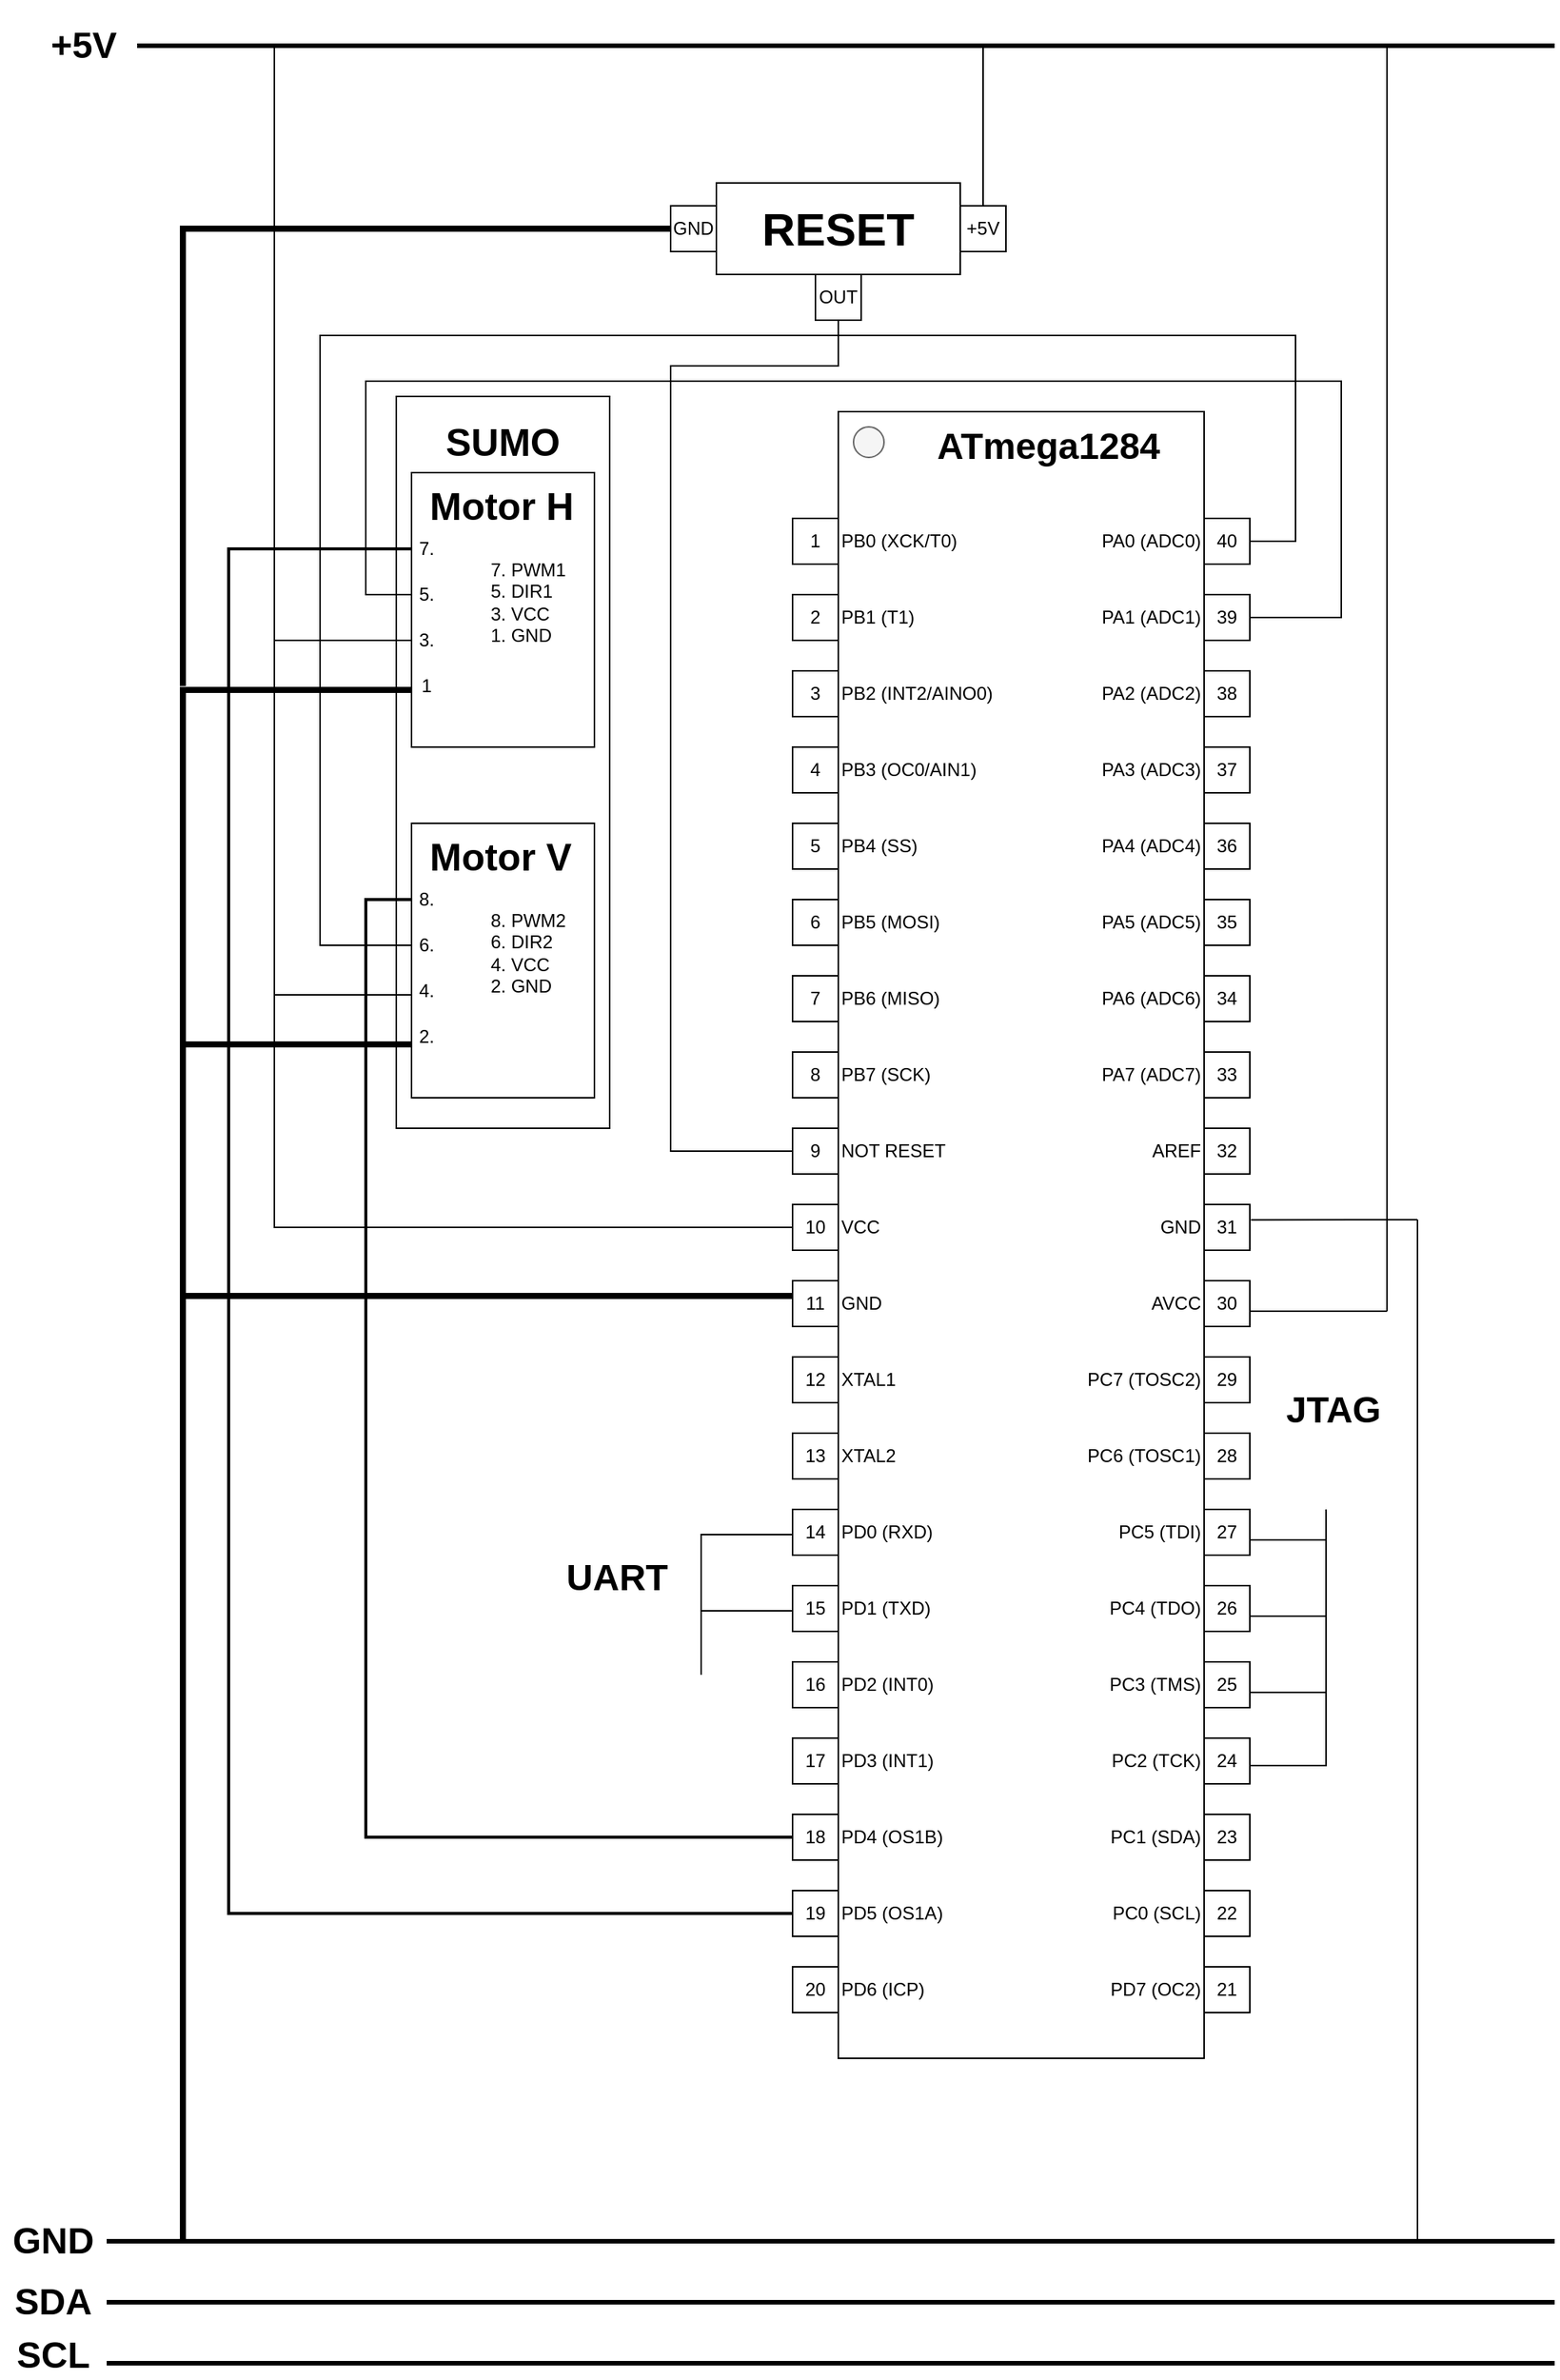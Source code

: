 <mxfile version="22.0.2" type="device">
  <diagram name="Page-1" id="6C6t73wL5U_exs-AvIqG">
    <mxGraphModel dx="4435" dy="2093" grid="1" gridSize="10" guides="1" tooltips="1" connect="1" arrows="1" fold="1" page="1" pageScale="1" pageWidth="850" pageHeight="1100" math="0" shadow="0">
      <root>
        <mxCell id="0" />
        <mxCell id="1" parent="0" />
        <mxCell id="2Kqc3Tl-5rJN90L1hJIf-26" value="" style="rounded=0;whiteSpace=wrap;html=1;" vertex="1" parent="1">
          <mxGeometry x="30" y="590" width="140" height="480" as="geometry" />
        </mxCell>
        <mxCell id="EvVna4faZcCAItMm56S3-2" value="" style="rounded=0;whiteSpace=wrap;html=1;" parent="1" vertex="1">
          <mxGeometry x="320" y="600" width="240" height="1080" as="geometry" />
        </mxCell>
        <mxCell id="EvVna4faZcCAItMm56S3-3" value="1" style="whiteSpace=wrap;html=1;aspect=fixed;" parent="1" vertex="1">
          <mxGeometry x="290" y="670" width="30" height="30" as="geometry" />
        </mxCell>
        <mxCell id="EvVna4faZcCAItMm56S3-4" value="2" style="whiteSpace=wrap;html=1;aspect=fixed;" parent="1" vertex="1">
          <mxGeometry x="290" y="720" width="30" height="30" as="geometry" />
        </mxCell>
        <mxCell id="EvVna4faZcCAItMm56S3-5" value="3" style="whiteSpace=wrap;html=1;aspect=fixed;" parent="1" vertex="1">
          <mxGeometry x="290" y="770" width="30" height="30" as="geometry" />
        </mxCell>
        <mxCell id="EvVna4faZcCAItMm56S3-6" value="4" style="whiteSpace=wrap;html=1;aspect=fixed;" parent="1" vertex="1">
          <mxGeometry x="290" y="820" width="30" height="30" as="geometry" />
        </mxCell>
        <mxCell id="EvVna4faZcCAItMm56S3-7" value="5" style="whiteSpace=wrap;html=1;aspect=fixed;" parent="1" vertex="1">
          <mxGeometry x="290" y="870" width="30" height="30" as="geometry" />
        </mxCell>
        <mxCell id="EvVna4faZcCAItMm56S3-8" value="6" style="whiteSpace=wrap;html=1;aspect=fixed;" parent="1" vertex="1">
          <mxGeometry x="290" y="920" width="30" height="30" as="geometry" />
        </mxCell>
        <mxCell id="EvVna4faZcCAItMm56S3-9" value="7" style="whiteSpace=wrap;html=1;aspect=fixed;" parent="1" vertex="1">
          <mxGeometry x="290" y="970" width="30" height="30" as="geometry" />
        </mxCell>
        <mxCell id="EvVna4faZcCAItMm56S3-10" value="8" style="whiteSpace=wrap;html=1;aspect=fixed;" parent="1" vertex="1">
          <mxGeometry x="290" y="1020" width="30" height="30" as="geometry" />
        </mxCell>
        <mxCell id="EvVna4faZcCAItMm56S3-11" value="9" style="whiteSpace=wrap;html=1;aspect=fixed;" parent="1" vertex="1">
          <mxGeometry x="290" y="1070" width="30" height="30" as="geometry" />
        </mxCell>
        <mxCell id="EvVna4faZcCAItMm56S3-12" value="10" style="whiteSpace=wrap;html=1;aspect=fixed;" parent="1" vertex="1">
          <mxGeometry x="290" y="1120" width="30" height="30" as="geometry" />
        </mxCell>
        <mxCell id="EvVna4faZcCAItMm56S3-13" value="11" style="whiteSpace=wrap;html=1;aspect=fixed;" parent="1" vertex="1">
          <mxGeometry x="290" y="1170" width="30" height="30" as="geometry" />
        </mxCell>
        <mxCell id="EvVna4faZcCAItMm56S3-14" value="12" style="whiteSpace=wrap;html=1;aspect=fixed;" parent="1" vertex="1">
          <mxGeometry x="290" y="1220" width="30" height="30" as="geometry" />
        </mxCell>
        <mxCell id="EvVna4faZcCAItMm56S3-15" value="13" style="whiteSpace=wrap;html=1;aspect=fixed;" parent="1" vertex="1">
          <mxGeometry x="290" y="1270" width="30" height="30" as="geometry" />
        </mxCell>
        <mxCell id="EvVna4faZcCAItMm56S3-16" value="14" style="whiteSpace=wrap;html=1;aspect=fixed;" parent="1" vertex="1">
          <mxGeometry x="290" y="1320" width="30" height="30" as="geometry" />
        </mxCell>
        <mxCell id="EvVna4faZcCAItMm56S3-17" value="15" style="whiteSpace=wrap;html=1;aspect=fixed;" parent="1" vertex="1">
          <mxGeometry x="290" y="1370" width="30" height="30" as="geometry" />
        </mxCell>
        <mxCell id="EvVna4faZcCAItMm56S3-18" value="16" style="whiteSpace=wrap;html=1;aspect=fixed;" parent="1" vertex="1">
          <mxGeometry x="290" y="1420" width="30" height="30" as="geometry" />
        </mxCell>
        <mxCell id="EvVna4faZcCAItMm56S3-19" value="17" style="whiteSpace=wrap;html=1;aspect=fixed;" parent="1" vertex="1">
          <mxGeometry x="290" y="1470" width="30" height="30" as="geometry" />
        </mxCell>
        <mxCell id="EvVna4faZcCAItMm56S3-20" value="18" style="whiteSpace=wrap;html=1;aspect=fixed;" parent="1" vertex="1">
          <mxGeometry x="290" y="1520" width="30" height="30" as="geometry" />
        </mxCell>
        <mxCell id="EvVna4faZcCAItMm56S3-21" value="19" style="whiteSpace=wrap;html=1;aspect=fixed;" parent="1" vertex="1">
          <mxGeometry x="290" y="1570" width="30" height="30" as="geometry" />
        </mxCell>
        <mxCell id="EvVna4faZcCAItMm56S3-22" value="20" style="whiteSpace=wrap;html=1;aspect=fixed;" parent="1" vertex="1">
          <mxGeometry x="290" y="1620" width="30" height="30" as="geometry" />
        </mxCell>
        <mxCell id="EvVna4faZcCAItMm56S3-23" value="40" style="whiteSpace=wrap;html=1;aspect=fixed;" parent="1" vertex="1">
          <mxGeometry x="560" y="670" width="30" height="30" as="geometry" />
        </mxCell>
        <mxCell id="EvVna4faZcCAItMm56S3-24" value="39" style="whiteSpace=wrap;html=1;aspect=fixed;" parent="1" vertex="1">
          <mxGeometry x="560" y="720" width="30" height="30" as="geometry" />
        </mxCell>
        <mxCell id="EvVna4faZcCAItMm56S3-25" value="38" style="whiteSpace=wrap;html=1;aspect=fixed;" parent="1" vertex="1">
          <mxGeometry x="560" y="770" width="30" height="30" as="geometry" />
        </mxCell>
        <mxCell id="EvVna4faZcCAItMm56S3-26" value="37" style="whiteSpace=wrap;html=1;aspect=fixed;" parent="1" vertex="1">
          <mxGeometry x="560" y="820" width="30" height="30" as="geometry" />
        </mxCell>
        <mxCell id="EvVna4faZcCAItMm56S3-27" value="36" style="whiteSpace=wrap;html=1;aspect=fixed;" parent="1" vertex="1">
          <mxGeometry x="560" y="870" width="30" height="30" as="geometry" />
        </mxCell>
        <mxCell id="EvVna4faZcCAItMm56S3-28" value="35" style="whiteSpace=wrap;html=1;aspect=fixed;" parent="1" vertex="1">
          <mxGeometry x="560" y="920" width="30" height="30" as="geometry" />
        </mxCell>
        <mxCell id="EvVna4faZcCAItMm56S3-29" value="34" style="whiteSpace=wrap;html=1;aspect=fixed;" parent="1" vertex="1">
          <mxGeometry x="560" y="970" width="30" height="30" as="geometry" />
        </mxCell>
        <mxCell id="EvVna4faZcCAItMm56S3-30" value="33" style="whiteSpace=wrap;html=1;aspect=fixed;" parent="1" vertex="1">
          <mxGeometry x="560" y="1020" width="30" height="30" as="geometry" />
        </mxCell>
        <mxCell id="EvVna4faZcCAItMm56S3-31" value="32" style="whiteSpace=wrap;html=1;aspect=fixed;" parent="1" vertex="1">
          <mxGeometry x="560" y="1070" width="30" height="30" as="geometry" />
        </mxCell>
        <mxCell id="EvVna4faZcCAItMm56S3-32" value="31" style="whiteSpace=wrap;html=1;aspect=fixed;" parent="1" vertex="1">
          <mxGeometry x="560" y="1120" width="30" height="30" as="geometry" />
        </mxCell>
        <mxCell id="EvVna4faZcCAItMm56S3-33" value="30" style="whiteSpace=wrap;html=1;aspect=fixed;" parent="1" vertex="1">
          <mxGeometry x="560" y="1170" width="30" height="30" as="geometry" />
        </mxCell>
        <mxCell id="EvVna4faZcCAItMm56S3-34" value="29" style="whiteSpace=wrap;html=1;aspect=fixed;" parent="1" vertex="1">
          <mxGeometry x="560" y="1220" width="30" height="30" as="geometry" />
        </mxCell>
        <mxCell id="EvVna4faZcCAItMm56S3-35" value="28" style="whiteSpace=wrap;html=1;aspect=fixed;" parent="1" vertex="1">
          <mxGeometry x="560" y="1270" width="30" height="30" as="geometry" />
        </mxCell>
        <mxCell id="EvVna4faZcCAItMm56S3-36" value="27" style="whiteSpace=wrap;html=1;aspect=fixed;" parent="1" vertex="1">
          <mxGeometry x="560" y="1320" width="30" height="30" as="geometry" />
        </mxCell>
        <mxCell id="EvVna4faZcCAItMm56S3-37" value="26" style="whiteSpace=wrap;html=1;aspect=fixed;" parent="1" vertex="1">
          <mxGeometry x="560" y="1370" width="30" height="30" as="geometry" />
        </mxCell>
        <mxCell id="EvVna4faZcCAItMm56S3-38" value="25" style="whiteSpace=wrap;html=1;aspect=fixed;" parent="1" vertex="1">
          <mxGeometry x="560" y="1420" width="30" height="30" as="geometry" />
        </mxCell>
        <mxCell id="EvVna4faZcCAItMm56S3-39" value="24" style="whiteSpace=wrap;html=1;aspect=fixed;" parent="1" vertex="1">
          <mxGeometry x="560" y="1470" width="30" height="30" as="geometry" />
        </mxCell>
        <mxCell id="EvVna4faZcCAItMm56S3-40" value="23" style="whiteSpace=wrap;html=1;aspect=fixed;" parent="1" vertex="1">
          <mxGeometry x="560" y="1520" width="30" height="30" as="geometry" />
        </mxCell>
        <mxCell id="EvVna4faZcCAItMm56S3-41" value="22" style="whiteSpace=wrap;html=1;aspect=fixed;" parent="1" vertex="1">
          <mxGeometry x="560" y="1570" width="30" height="30" as="geometry" />
        </mxCell>
        <mxCell id="EvVna4faZcCAItMm56S3-42" value="21" style="whiteSpace=wrap;html=1;aspect=fixed;" parent="1" vertex="1">
          <mxGeometry x="560" y="1620" width="30" height="30" as="geometry" />
        </mxCell>
        <mxCell id="EvVna4faZcCAItMm56S3-43" value="PB0 (XCK/T0)" style="text;html=1;strokeColor=none;fillColor=none;align=left;verticalAlign=middle;whiteSpace=wrap;rounded=0;" parent="1" vertex="1">
          <mxGeometry x="320" y="670" width="100" height="30" as="geometry" />
        </mxCell>
        <mxCell id="EvVna4faZcCAItMm56S3-44" value="&lt;div align=&quot;right&quot;&gt;PA0 (ADC0)&lt;/div&gt;" style="text;html=1;strokeColor=none;fillColor=none;align=right;verticalAlign=middle;whiteSpace=wrap;rounded=0;" parent="1" vertex="1">
          <mxGeometry x="460" y="670" width="100" height="30" as="geometry" />
        </mxCell>
        <mxCell id="EvVna4faZcCAItMm56S3-45" value="PB1 (T1)" style="text;html=1;strokeColor=none;fillColor=none;align=left;verticalAlign=middle;whiteSpace=wrap;rounded=0;" parent="1" vertex="1">
          <mxGeometry x="320" y="720" width="100" height="30" as="geometry" />
        </mxCell>
        <mxCell id="EvVna4faZcCAItMm56S3-46" value="&lt;div align=&quot;right&quot;&gt;PA1 (ADC1)&lt;/div&gt;" style="text;html=1;strokeColor=none;fillColor=none;align=right;verticalAlign=middle;whiteSpace=wrap;rounded=0;" parent="1" vertex="1">
          <mxGeometry x="460" y="720" width="100" height="30" as="geometry" />
        </mxCell>
        <mxCell id="EvVna4faZcCAItMm56S3-47" value="PB2 (INT2/AINO0)" style="text;html=1;strokeColor=none;fillColor=none;align=left;verticalAlign=middle;whiteSpace=wrap;rounded=0;" parent="1" vertex="1">
          <mxGeometry x="320" y="770" width="110" height="30" as="geometry" />
        </mxCell>
        <mxCell id="EvVna4faZcCAItMm56S3-48" value="&lt;div align=&quot;right&quot;&gt;PA2 (ADC2)&lt;/div&gt;" style="text;html=1;strokeColor=none;fillColor=none;align=right;verticalAlign=middle;whiteSpace=wrap;rounded=0;" parent="1" vertex="1">
          <mxGeometry x="460" y="770" width="100" height="30" as="geometry" />
        </mxCell>
        <mxCell id="EvVna4faZcCAItMm56S3-49" value="PB3 (OC0/AIN1)" style="text;html=1;strokeColor=none;fillColor=none;align=left;verticalAlign=middle;whiteSpace=wrap;rounded=0;" parent="1" vertex="1">
          <mxGeometry x="320" y="820" width="100" height="30" as="geometry" />
        </mxCell>
        <mxCell id="EvVna4faZcCAItMm56S3-50" value="&lt;div align=&quot;right&quot;&gt;PA3 (ADC3)&lt;/div&gt;" style="text;html=1;strokeColor=none;fillColor=none;align=right;verticalAlign=middle;whiteSpace=wrap;rounded=0;" parent="1" vertex="1">
          <mxGeometry x="460" y="820" width="100" height="30" as="geometry" />
        </mxCell>
        <mxCell id="EvVna4faZcCAItMm56S3-51" value="&lt;div align=&quot;left&quot;&gt;PB4 (SS)&lt;/div&gt;" style="text;html=1;strokeColor=none;fillColor=none;align=left;verticalAlign=middle;whiteSpace=wrap;rounded=0;" parent="1" vertex="1">
          <mxGeometry x="320" y="870" width="100" height="30" as="geometry" />
        </mxCell>
        <mxCell id="EvVna4faZcCAItMm56S3-52" value="&lt;div align=&quot;right&quot;&gt;PA4 (ADC4)&lt;/div&gt;" style="text;html=1;strokeColor=none;fillColor=none;align=right;verticalAlign=middle;whiteSpace=wrap;rounded=0;" parent="1" vertex="1">
          <mxGeometry x="460" y="870" width="100" height="30" as="geometry" />
        </mxCell>
        <mxCell id="EvVna4faZcCAItMm56S3-53" value="&lt;div align=&quot;left&quot;&gt;PB5 (MOSI)&lt;br&gt;&lt;/div&gt;" style="text;html=1;strokeColor=none;fillColor=none;align=left;verticalAlign=middle;whiteSpace=wrap;rounded=0;" parent="1" vertex="1">
          <mxGeometry x="320" y="920" width="100" height="30" as="geometry" />
        </mxCell>
        <mxCell id="EvVna4faZcCAItMm56S3-54" value="PA5 (ADC5)" style="text;html=1;strokeColor=none;fillColor=none;align=right;verticalAlign=middle;whiteSpace=wrap;rounded=0;" parent="1" vertex="1">
          <mxGeometry x="460" y="920" width="100" height="30" as="geometry" />
        </mxCell>
        <mxCell id="EvVna4faZcCAItMm56S3-55" value="PB6 (MISO)" style="text;html=1;strokeColor=none;fillColor=none;align=left;verticalAlign=middle;whiteSpace=wrap;rounded=0;" parent="1" vertex="1">
          <mxGeometry x="320" y="970" width="100" height="30" as="geometry" />
        </mxCell>
        <mxCell id="EvVna4faZcCAItMm56S3-56" value="PA6 (ADC6)" style="text;html=1;strokeColor=none;fillColor=none;align=right;verticalAlign=middle;whiteSpace=wrap;rounded=0;" parent="1" vertex="1">
          <mxGeometry x="460" y="970" width="100" height="30" as="geometry" />
        </mxCell>
        <mxCell id="EvVna4faZcCAItMm56S3-57" value="PB7 (SCK)" style="text;html=1;strokeColor=none;fillColor=none;align=left;verticalAlign=middle;whiteSpace=wrap;rounded=0;" parent="1" vertex="1">
          <mxGeometry x="320" y="1020" width="100" height="30" as="geometry" />
        </mxCell>
        <mxCell id="EvVna4faZcCAItMm56S3-58" value="PA7 (ADC7)" style="text;html=1;strokeColor=none;fillColor=none;align=right;verticalAlign=middle;whiteSpace=wrap;rounded=0;" parent="1" vertex="1">
          <mxGeometry x="460" y="1020" width="100" height="30" as="geometry" />
        </mxCell>
        <mxCell id="EvVna4faZcCAItMm56S3-59" value="NOT RESET" style="text;html=1;strokeColor=none;fillColor=none;align=left;verticalAlign=middle;whiteSpace=wrap;rounded=0;" parent="1" vertex="1">
          <mxGeometry x="320" y="1070" width="100" height="30" as="geometry" />
        </mxCell>
        <mxCell id="EvVna4faZcCAItMm56S3-60" value="AREF" style="text;html=1;strokeColor=none;fillColor=none;align=right;verticalAlign=middle;whiteSpace=wrap;rounded=0;" parent="1" vertex="1">
          <mxGeometry x="460" y="1070" width="100" height="30" as="geometry" />
        </mxCell>
        <mxCell id="EvVna4faZcCAItMm56S3-61" value="VCC" style="text;html=1;strokeColor=none;fillColor=none;align=left;verticalAlign=middle;whiteSpace=wrap;rounded=0;" parent="1" vertex="1">
          <mxGeometry x="320" y="1120" width="100" height="30" as="geometry" />
        </mxCell>
        <mxCell id="EvVna4faZcCAItMm56S3-62" value="GND" style="text;html=1;strokeColor=none;fillColor=none;align=right;verticalAlign=middle;whiteSpace=wrap;rounded=0;" parent="1" vertex="1">
          <mxGeometry x="460" y="1120" width="100" height="30" as="geometry" />
        </mxCell>
        <mxCell id="EvVna4faZcCAItMm56S3-63" value="GND" style="text;html=1;strokeColor=none;fillColor=none;align=left;verticalAlign=middle;whiteSpace=wrap;rounded=0;" parent="1" vertex="1">
          <mxGeometry x="320" y="1170" width="100" height="30" as="geometry" />
        </mxCell>
        <mxCell id="EvVna4faZcCAItMm56S3-64" value="AVCC" style="text;html=1;strokeColor=none;fillColor=none;align=right;verticalAlign=middle;whiteSpace=wrap;rounded=0;" parent="1" vertex="1">
          <mxGeometry x="460" y="1170" width="100" height="30" as="geometry" />
        </mxCell>
        <mxCell id="EvVna4faZcCAItMm56S3-65" value="XTAL1" style="text;html=1;strokeColor=none;fillColor=none;align=left;verticalAlign=middle;whiteSpace=wrap;rounded=0;" parent="1" vertex="1">
          <mxGeometry x="320" y="1220" width="100" height="30" as="geometry" />
        </mxCell>
        <mxCell id="EvVna4faZcCAItMm56S3-66" value="PC7 (TOSC2)" style="text;html=1;strokeColor=none;fillColor=none;align=right;verticalAlign=middle;whiteSpace=wrap;rounded=0;" parent="1" vertex="1">
          <mxGeometry x="460" y="1220" width="100" height="30" as="geometry" />
        </mxCell>
        <mxCell id="EvVna4faZcCAItMm56S3-67" value="PD0 (RXD)" style="text;html=1;strokeColor=none;fillColor=none;align=left;verticalAlign=middle;whiteSpace=wrap;rounded=0;" parent="1" vertex="1">
          <mxGeometry x="320" y="1320" width="100" height="30" as="geometry" />
        </mxCell>
        <mxCell id="EvVna4faZcCAItMm56S3-68" value="PC6 (TOSC1)" style="text;html=1;strokeColor=none;fillColor=none;align=right;verticalAlign=middle;whiteSpace=wrap;rounded=0;" parent="1" vertex="1">
          <mxGeometry x="460" y="1270" width="100" height="30" as="geometry" />
        </mxCell>
        <mxCell id="EvVna4faZcCAItMm56S3-69" value="PD1 (TXD)" style="text;html=1;strokeColor=none;fillColor=none;align=left;verticalAlign=middle;whiteSpace=wrap;rounded=0;" parent="1" vertex="1">
          <mxGeometry x="320" y="1370" width="100" height="30" as="geometry" />
        </mxCell>
        <mxCell id="EvVna4faZcCAItMm56S3-70" value="PC5 (TDI)" style="text;html=1;strokeColor=none;fillColor=none;align=right;verticalAlign=middle;whiteSpace=wrap;rounded=0;" parent="1" vertex="1">
          <mxGeometry x="460" y="1320" width="100" height="30" as="geometry" />
        </mxCell>
        <mxCell id="EvVna4faZcCAItMm56S3-71" value="PD2 (INT0)" style="text;html=1;strokeColor=none;fillColor=none;align=left;verticalAlign=middle;whiteSpace=wrap;rounded=0;" parent="1" vertex="1">
          <mxGeometry x="320" y="1420" width="100" height="30" as="geometry" />
        </mxCell>
        <mxCell id="EvVna4faZcCAItMm56S3-72" value="PC4 (TDO)" style="text;html=1;strokeColor=none;fillColor=none;align=right;verticalAlign=middle;whiteSpace=wrap;rounded=0;" parent="1" vertex="1">
          <mxGeometry x="460" y="1370" width="100" height="30" as="geometry" />
        </mxCell>
        <mxCell id="EvVna4faZcCAItMm56S3-73" value="PD3 (INT1)" style="text;html=1;strokeColor=none;fillColor=none;align=left;verticalAlign=middle;whiteSpace=wrap;rounded=0;" parent="1" vertex="1">
          <mxGeometry x="320" y="1470" width="100" height="30" as="geometry" />
        </mxCell>
        <mxCell id="EvVna4faZcCAItMm56S3-74" value="PC3 (TMS)" style="text;html=1;strokeColor=none;fillColor=none;align=right;verticalAlign=middle;whiteSpace=wrap;rounded=0;" parent="1" vertex="1">
          <mxGeometry x="460" y="1420" width="100" height="30" as="geometry" />
        </mxCell>
        <mxCell id="EvVna4faZcCAItMm56S3-75" value="PD4 (OS1B)" style="text;html=1;strokeColor=none;fillColor=none;align=left;verticalAlign=middle;whiteSpace=wrap;rounded=0;" parent="1" vertex="1">
          <mxGeometry x="320" y="1520" width="100" height="30" as="geometry" />
        </mxCell>
        <mxCell id="EvVna4faZcCAItMm56S3-76" value="PC2 (TCK)" style="text;html=1;strokeColor=none;fillColor=none;align=right;verticalAlign=middle;whiteSpace=wrap;rounded=0;" parent="1" vertex="1">
          <mxGeometry x="460" y="1470" width="100" height="30" as="geometry" />
        </mxCell>
        <mxCell id="EvVna4faZcCAItMm56S3-77" value="PC1 (SDA)" style="text;html=1;strokeColor=none;fillColor=none;align=right;verticalAlign=middle;whiteSpace=wrap;rounded=0;" parent="1" vertex="1">
          <mxGeometry x="460" y="1520" width="100" height="30" as="geometry" />
        </mxCell>
        <mxCell id="EvVna4faZcCAItMm56S3-78" value="PC0 (SCL)" style="text;html=1;strokeColor=none;fillColor=none;align=right;verticalAlign=middle;whiteSpace=wrap;rounded=0;" parent="1" vertex="1">
          <mxGeometry x="460" y="1570" width="100" height="30" as="geometry" />
        </mxCell>
        <mxCell id="EvVna4faZcCAItMm56S3-79" value="PD7 (OC2)" style="text;html=1;strokeColor=none;fillColor=none;align=right;verticalAlign=middle;whiteSpace=wrap;rounded=0;" parent="1" vertex="1">
          <mxGeometry x="460" y="1620" width="100" height="30" as="geometry" />
        </mxCell>
        <mxCell id="EvVna4faZcCAItMm56S3-80" value="XTAL2" style="text;html=1;strokeColor=none;fillColor=none;align=left;verticalAlign=middle;whiteSpace=wrap;rounded=0;" parent="1" vertex="1">
          <mxGeometry x="320" y="1270" width="100" height="30" as="geometry" />
        </mxCell>
        <mxCell id="EvVna4faZcCAItMm56S3-81" value="PD5 (OS1A)" style="text;html=1;strokeColor=none;fillColor=none;align=left;verticalAlign=middle;whiteSpace=wrap;rounded=0;" parent="1" vertex="1">
          <mxGeometry x="320" y="1570" width="100" height="30" as="geometry" />
        </mxCell>
        <mxCell id="EvVna4faZcCAItMm56S3-82" value="PD6 (ICP)" style="text;html=1;strokeColor=none;fillColor=none;align=left;verticalAlign=middle;whiteSpace=wrap;rounded=0;" parent="1" vertex="1">
          <mxGeometry x="320" y="1620" width="100" height="30" as="geometry" />
        </mxCell>
        <mxCell id="EvVna4faZcCAItMm56S3-83" value="" style="ellipse;whiteSpace=wrap;html=1;aspect=fixed;fillColor=#f5f5f5;fontColor=#333333;strokeColor=#666666;" parent="1" vertex="1">
          <mxGeometry x="330" y="610" width="20" height="20" as="geometry" />
        </mxCell>
        <mxCell id="EvVna4faZcCAItMm56S3-84" value="&lt;h1&gt;ATmega1284&lt;/h1&gt;" style="text;html=1;strokeColor=none;fillColor=none;spacing=5;spacingTop=-20;whiteSpace=wrap;overflow=hidden;rounded=0;align=center;" parent="1" vertex="1">
          <mxGeometry x="362.5" y="602.5" width="190" height="35" as="geometry" />
        </mxCell>
        <mxCell id="EvVna4faZcCAItMm56S3-407" value="" style="endArrow=none;html=1;rounded=0;strokeWidth=3;" parent="1" edge="1">
          <mxGeometry width="50" height="50" relative="1" as="geometry">
            <mxPoint x="-140" y="360" as="sourcePoint" />
            <mxPoint x="790" y="360" as="targetPoint" />
          </mxGeometry>
        </mxCell>
        <mxCell id="EvVna4faZcCAItMm56S3-408" value="" style="endArrow=none;html=1;rounded=0;strokeWidth=3;" parent="1" edge="1">
          <mxGeometry width="50" height="50" relative="1" as="geometry">
            <mxPoint x="-160" y="1800" as="sourcePoint" />
            <mxPoint x="790" y="1800" as="targetPoint" />
          </mxGeometry>
        </mxCell>
        <mxCell id="EvVna4faZcCAItMm56S3-409" value="" style="endArrow=none;html=1;rounded=0;strokeWidth=3;" parent="1" edge="1">
          <mxGeometry width="50" height="50" relative="1" as="geometry">
            <mxPoint x="-160" y="1840" as="sourcePoint" />
            <mxPoint x="790" y="1840" as="targetPoint" />
          </mxGeometry>
        </mxCell>
        <mxCell id="EvVna4faZcCAItMm56S3-410" value="" style="endArrow=none;html=1;rounded=0;strokeWidth=3;" parent="1" edge="1">
          <mxGeometry width="50" height="50" relative="1" as="geometry">
            <mxPoint x="-160" y="1880" as="sourcePoint" />
            <mxPoint x="790" y="1880" as="targetPoint" />
          </mxGeometry>
        </mxCell>
        <mxCell id="EvVna4faZcCAItMm56S3-487" value="" style="group" parent="1" vertex="1" connectable="0">
          <mxGeometry x="40" y="640" width="130" height="180" as="geometry" />
        </mxCell>
        <mxCell id="EvVna4faZcCAItMm56S3-488" value="" style="rounded=0;whiteSpace=wrap;html=1;" parent="EvVna4faZcCAItMm56S3-487" vertex="1">
          <mxGeometry width="120" height="180" as="geometry" />
        </mxCell>
        <mxCell id="EvVna4faZcCAItMm56S3-489" value="&lt;div&gt;&lt;span style=&quot;font-weight: normal;&quot;&gt;7. PWM1&lt;/span&gt;&lt;/div&gt;&lt;div&gt;&lt;span style=&quot;font-weight: normal;&quot;&gt;5. DIR1&lt;br&gt;&lt;/span&gt;&lt;/div&gt;&lt;div&gt;&lt;span style=&quot;font-weight: normal;&quot;&gt;3. VCC&lt;br&gt;&lt;/span&gt;&lt;/div&gt;&lt;div&gt;&lt;span style=&quot;font-weight: normal;&quot;&gt;1. GND&lt;br&gt;&lt;/span&gt;&lt;/div&gt;" style="text;whiteSpace=wrap;html=1;align=left;fontStyle=1" parent="EvVna4faZcCAItMm56S3-487" vertex="1">
          <mxGeometry x="50" y="50" width="60" height="86.15" as="geometry" />
        </mxCell>
        <mxCell id="EvVna4faZcCAItMm56S3-490" value="5." style="text;html=1;strokeColor=none;fillColor=none;align=center;verticalAlign=middle;whiteSpace=wrap;rounded=0;" parent="EvVna4faZcCAItMm56S3-487" vertex="1">
          <mxGeometry y="70" width="20" height="20" as="geometry" />
        </mxCell>
        <mxCell id="EvVna4faZcCAItMm56S3-491" value="3." style="text;html=1;strokeColor=none;fillColor=none;align=center;verticalAlign=middle;whiteSpace=wrap;rounded=0;" parent="EvVna4faZcCAItMm56S3-487" vertex="1">
          <mxGeometry y="100" width="20" height="20" as="geometry" />
        </mxCell>
        <mxCell id="EvVna4faZcCAItMm56S3-492" value="1" style="text;html=1;strokeColor=none;fillColor=none;align=center;verticalAlign=middle;whiteSpace=wrap;rounded=0;" parent="EvVna4faZcCAItMm56S3-487" vertex="1">
          <mxGeometry y="130" width="20" height="20" as="geometry" />
        </mxCell>
        <mxCell id="EvVna4faZcCAItMm56S3-493" value="7." style="text;html=1;strokeColor=none;fillColor=none;align=center;verticalAlign=middle;whiteSpace=wrap;rounded=0;" parent="EvVna4faZcCAItMm56S3-487" vertex="1">
          <mxGeometry y="40" width="20" height="20" as="geometry" />
        </mxCell>
        <mxCell id="EvVna4faZcCAItMm56S3-494" value="&lt;b&gt;Motor H&lt;br&gt;&lt;/b&gt;" style="text;whiteSpace=wrap;html=1;fontSize=25;" parent="EvVna4faZcCAItMm56S3-487" vertex="1">
          <mxGeometry x="10" width="120" height="40" as="geometry" />
        </mxCell>
        <mxCell id="EvVna4faZcCAItMm56S3-503" value="" style="group" parent="1" vertex="1" connectable="0">
          <mxGeometry x="40" y="870" width="130" height="180" as="geometry" />
        </mxCell>
        <mxCell id="EvVna4faZcCAItMm56S3-504" value="" style="rounded=0;whiteSpace=wrap;html=1;" parent="EvVna4faZcCAItMm56S3-503" vertex="1">
          <mxGeometry width="120" height="180" as="geometry" />
        </mxCell>
        <mxCell id="EvVna4faZcCAItMm56S3-505" value="&lt;div&gt;&lt;span style=&quot;font-weight: normal;&quot;&gt;8. PWM2&lt;br&gt;&lt;/span&gt;&lt;/div&gt;&lt;div&gt;&lt;span style=&quot;font-weight: normal;&quot;&gt;6. DIR2&lt;br&gt;&lt;/span&gt;&lt;/div&gt;&lt;div&gt;&lt;span style=&quot;font-weight: normal;&quot;&gt;4. VCC&lt;br&gt;&lt;/span&gt;&lt;/div&gt;&lt;div&gt;&lt;span style=&quot;font-weight: normal;&quot;&gt;2. GND&lt;br&gt;&lt;/span&gt;&lt;/div&gt;" style="text;whiteSpace=wrap;html=1;align=left;fontStyle=1" parent="EvVna4faZcCAItMm56S3-503" vertex="1">
          <mxGeometry x="50" y="50" width="60" height="86.15" as="geometry" />
        </mxCell>
        <mxCell id="EvVna4faZcCAItMm56S3-506" value="6." style="text;html=1;strokeColor=none;fillColor=none;align=center;verticalAlign=middle;whiteSpace=wrap;rounded=0;" parent="EvVna4faZcCAItMm56S3-503" vertex="1">
          <mxGeometry y="70" width="20" height="20" as="geometry" />
        </mxCell>
        <mxCell id="EvVna4faZcCAItMm56S3-507" value="4." style="text;html=1;strokeColor=none;fillColor=none;align=center;verticalAlign=middle;whiteSpace=wrap;rounded=0;" parent="EvVna4faZcCAItMm56S3-503" vertex="1">
          <mxGeometry y="100" width="20" height="20" as="geometry" />
        </mxCell>
        <mxCell id="EvVna4faZcCAItMm56S3-508" value="2." style="text;html=1;strokeColor=none;fillColor=none;align=center;verticalAlign=middle;whiteSpace=wrap;rounded=0;" parent="EvVna4faZcCAItMm56S3-503" vertex="1">
          <mxGeometry y="130" width="20" height="20" as="geometry" />
        </mxCell>
        <mxCell id="EvVna4faZcCAItMm56S3-509" value="8." style="text;html=1;strokeColor=none;fillColor=none;align=center;verticalAlign=middle;whiteSpace=wrap;rounded=0;" parent="EvVna4faZcCAItMm56S3-503" vertex="1">
          <mxGeometry y="40" width="20" height="20" as="geometry" />
        </mxCell>
        <mxCell id="EvVna4faZcCAItMm56S3-510" value="&lt;b&gt;Motor V&lt;br&gt;&lt;/b&gt;" style="text;whiteSpace=wrap;html=1;fontSize=25;" parent="EvVna4faZcCAItMm56S3-503" vertex="1">
          <mxGeometry x="10" width="120" height="40" as="geometry" />
        </mxCell>
        <mxCell id="EvVna4faZcCAItMm56S3-511" value="" style="endArrow=none;html=1;rounded=0;entryX=1;entryY=0.5;entryDx=0;entryDy=0;exitX=0;exitY=0.5;exitDx=0;exitDy=0;" parent="1" source="EvVna4faZcCAItMm56S3-506" target="EvVna4faZcCAItMm56S3-23" edge="1">
          <mxGeometry width="50" height="50" relative="1" as="geometry">
            <mxPoint x="-20" y="950" as="sourcePoint" />
            <mxPoint x="40" y="570" as="targetPoint" />
            <Array as="points">
              <mxPoint x="-20" y="950" />
              <mxPoint x="-20" y="550" />
              <mxPoint x="330" y="550" />
              <mxPoint x="620" y="550" />
              <mxPoint x="620" y="685" />
            </Array>
          </mxGeometry>
        </mxCell>
        <mxCell id="EvVna4faZcCAItMm56S3-512" value="" style="endArrow=none;html=1;rounded=0;entryX=1;entryY=0.5;entryDx=0;entryDy=0;exitX=0;exitY=0.5;exitDx=0;exitDy=0;" parent="1" source="EvVna4faZcCAItMm56S3-490" target="EvVna4faZcCAItMm56S3-24" edge="1">
          <mxGeometry width="50" height="50" relative="1" as="geometry">
            <mxPoint x="50" y="700" as="sourcePoint" />
            <mxPoint x="600" y="695" as="targetPoint" />
            <Array as="points">
              <mxPoint x="10" y="720" />
              <mxPoint x="10" y="580" />
              <mxPoint x="340" y="580" />
              <mxPoint x="650" y="580" />
              <mxPoint x="650" y="735" />
            </Array>
          </mxGeometry>
        </mxCell>
        <mxCell id="EvVna4faZcCAItMm56S3-513" value="" style="endArrow=none;html=1;rounded=0;entryX=0;entryY=0.5;entryDx=0;entryDy=0;strokeWidth=2;exitX=0;exitY=0.5;exitDx=0;exitDy=0;" parent="1" source="EvVna4faZcCAItMm56S3-509" target="EvVna4faZcCAItMm56S3-20" edge="1">
          <mxGeometry width="50" height="50" relative="1" as="geometry">
            <mxPoint x="10" y="940" as="sourcePoint" />
            <mxPoint x="130" y="1500" as="targetPoint" />
            <Array as="points">
              <mxPoint x="10" y="920" />
              <mxPoint x="10" y="1535" />
            </Array>
          </mxGeometry>
        </mxCell>
        <mxCell id="EvVna4faZcCAItMm56S3-514" value="" style="endArrow=none;html=1;rounded=0;exitX=0;exitY=0.5;exitDx=0;exitDy=0;strokeWidth=1;" parent="1" source="EvVna4faZcCAItMm56S3-491" edge="1">
          <mxGeometry width="50" height="50" relative="1" as="geometry">
            <mxPoint x="-200" y="590" as="sourcePoint" />
            <mxPoint x="-50" y="360" as="targetPoint" />
            <Array as="points">
              <mxPoint x="-50" y="750" />
            </Array>
          </mxGeometry>
        </mxCell>
        <mxCell id="EvVna4faZcCAItMm56S3-515" value="" style="endArrow=none;html=1;rounded=0;exitX=0;exitY=0.5;exitDx=0;exitDy=0;strokeWidth=1;" parent="1" edge="1">
          <mxGeometry width="50" height="50" relative="1" as="geometry">
            <mxPoint x="40" y="982.5" as="sourcePoint" />
            <mxPoint x="-50" y="592.5" as="targetPoint" />
            <Array as="points">
              <mxPoint x="-50" y="982.5" />
            </Array>
          </mxGeometry>
        </mxCell>
        <mxCell id="EvVna4faZcCAItMm56S3-516" value="" style="endArrow=none;html=1;rounded=0;entryX=0;entryY=0.5;entryDx=0;entryDy=0;strokeWidth=2;exitX=0;exitY=0.5;exitDx=0;exitDy=0;" parent="1" source="EvVna4faZcCAItMm56S3-493" target="EvVna4faZcCAItMm56S3-21" edge="1">
          <mxGeometry width="50" height="50" relative="1" as="geometry">
            <mxPoint x="-80" y="680" as="sourcePoint" />
            <mxPoint x="-60" y="1520" as="targetPoint" />
            <Array as="points">
              <mxPoint x="-80" y="690" />
              <mxPoint x="-80" y="1585" />
            </Array>
          </mxGeometry>
        </mxCell>
        <mxCell id="EvVna4faZcCAItMm56S3-517" value="" style="endArrow=none;html=1;rounded=0;entryX=0;entryY=0.75;entryDx=0;entryDy=0;strokeWidth=4;" parent="1" target="EvVna4faZcCAItMm56S3-508" edge="1">
          <mxGeometry width="50" height="50" relative="1" as="geometry">
            <mxPoint x="-110" y="1800" as="sourcePoint" />
            <mxPoint x="140" y="1720" as="targetPoint" />
            <Array as="points">
              <mxPoint x="-110" y="1015" />
            </Array>
          </mxGeometry>
        </mxCell>
        <mxCell id="EvVna4faZcCAItMm56S3-518" value="" style="endArrow=none;html=1;rounded=0;entryX=0;entryY=0.75;entryDx=0;entryDy=0;strokeWidth=4;" parent="1" edge="1">
          <mxGeometry width="50" height="50" relative="1" as="geometry">
            <mxPoint x="-110" y="1567.5" as="sourcePoint" />
            <mxPoint x="40" y="782.5" as="targetPoint" />
            <Array as="points">
              <mxPoint x="-110" y="782.5" />
            </Array>
          </mxGeometry>
        </mxCell>
        <mxCell id="EvVna4faZcCAItMm56S3-519" value="" style="endArrow=none;html=1;rounded=0;entryX=0;entryY=0.5;entryDx=0;entryDy=0;" parent="1" edge="1">
          <mxGeometry width="50" height="50" relative="1" as="geometry">
            <mxPoint x="230" y="1428.5" as="sourcePoint" />
            <mxPoint x="290" y="1336.5" as="targetPoint" />
            <Array as="points">
              <mxPoint x="230" y="1336.5" />
            </Array>
          </mxGeometry>
        </mxCell>
        <mxCell id="EvVna4faZcCAItMm56S3-520" value="" style="endArrow=none;html=1;rounded=0;entryX=0;entryY=0.5;entryDx=0;entryDy=0;" parent="1" edge="1">
          <mxGeometry width="50" height="50" relative="1" as="geometry">
            <mxPoint x="230" y="1386.5" as="sourcePoint" />
            <mxPoint x="290" y="1386.5" as="targetPoint" />
          </mxGeometry>
        </mxCell>
        <mxCell id="EvVna4faZcCAItMm56S3-521" value="" style="endArrow=none;html=1;rounded=0;exitX=1;exitY=0.5;exitDx=0;exitDy=0;" parent="1" edge="1">
          <mxGeometry width="50" height="50" relative="1" as="geometry">
            <mxPoint x="590" y="1488" as="sourcePoint" />
            <mxPoint x="640" y="1320" as="targetPoint" />
            <Array as="points">
              <mxPoint x="640" y="1488" />
            </Array>
          </mxGeometry>
        </mxCell>
        <mxCell id="EvVna4faZcCAItMm56S3-522" value="" style="endArrow=none;html=1;rounded=0;" parent="1" edge="1">
          <mxGeometry width="50" height="50" relative="1" as="geometry">
            <mxPoint x="590" y="1440" as="sourcePoint" />
            <mxPoint x="640" y="1440" as="targetPoint" />
          </mxGeometry>
        </mxCell>
        <mxCell id="EvVna4faZcCAItMm56S3-523" value="" style="endArrow=none;html=1;rounded=0;" parent="1" edge="1">
          <mxGeometry width="50" height="50" relative="1" as="geometry">
            <mxPoint x="590" y="1390" as="sourcePoint" />
            <mxPoint x="640" y="1390" as="targetPoint" />
          </mxGeometry>
        </mxCell>
        <mxCell id="EvVna4faZcCAItMm56S3-524" value="" style="endArrow=none;html=1;rounded=0;" parent="1" edge="1">
          <mxGeometry width="50" height="50" relative="1" as="geometry">
            <mxPoint x="590" y="1340" as="sourcePoint" />
            <mxPoint x="640" y="1340" as="targetPoint" />
          </mxGeometry>
        </mxCell>
        <mxCell id="EvVna4faZcCAItMm56S3-531" value="&lt;div&gt;&lt;font style=&quot;font-size: 30px;&quot;&gt;&lt;b&gt;RESET&lt;/b&gt;&lt;/font&gt;&lt;/div&gt;" style="rounded=0;whiteSpace=wrap;html=1;" parent="1" vertex="1">
          <mxGeometry x="240" y="450" width="160" height="60" as="geometry" />
        </mxCell>
        <mxCell id="EvVna4faZcCAItMm56S3-533" value="+5V" style="whiteSpace=wrap;html=1;aspect=fixed;" parent="1" vertex="1">
          <mxGeometry x="400" y="465" width="30" height="30" as="geometry" />
        </mxCell>
        <mxCell id="EvVna4faZcCAItMm56S3-534" value="GND" style="whiteSpace=wrap;html=1;aspect=fixed;" parent="1" vertex="1">
          <mxGeometry x="210" y="465" width="30" height="30" as="geometry" />
        </mxCell>
        <mxCell id="EvVna4faZcCAItMm56S3-535" value="OUT" style="whiteSpace=wrap;html=1;aspect=fixed;" parent="1" vertex="1">
          <mxGeometry x="305" y="510" width="30" height="30" as="geometry" />
        </mxCell>
        <mxCell id="EvVna4faZcCAItMm56S3-537" value="" style="endArrow=none;html=1;rounded=0;exitX=0.5;exitY=0;exitDx=0;exitDy=0;" parent="1" source="EvVna4faZcCAItMm56S3-533" edge="1">
          <mxGeometry width="50" height="50" relative="1" as="geometry">
            <mxPoint x="100" y="540" as="sourcePoint" />
            <mxPoint x="415" y="360" as="targetPoint" />
          </mxGeometry>
        </mxCell>
        <mxCell id="EvVna4faZcCAItMm56S3-541" value="" style="endArrow=none;html=1;rounded=0;exitX=0.5;exitY=1;exitDx=0;exitDy=0;entryX=0;entryY=0.5;entryDx=0;entryDy=0;" parent="1" source="EvVna4faZcCAItMm56S3-535" target="EvVna4faZcCAItMm56S3-11" edge="1">
          <mxGeometry width="50" height="50" relative="1" as="geometry">
            <mxPoint x="1000" y="550" as="sourcePoint" />
            <mxPoint x="1420" y="1098" as="targetPoint" />
            <Array as="points">
              <mxPoint x="320" y="570" />
              <mxPoint x="210" y="570" />
              <mxPoint x="210" y="1085" />
            </Array>
          </mxGeometry>
        </mxCell>
        <mxCell id="EvVna4faZcCAItMm56S3-542" value="" style="endArrow=none;html=1;rounded=0;entryX=0;entryY=0.75;entryDx=0;entryDy=0;strokeWidth=4;" parent="1" edge="1">
          <mxGeometry width="50" height="50" relative="1" as="geometry">
            <mxPoint x="-110" y="1800" as="sourcePoint" />
            <mxPoint x="290" y="1180" as="targetPoint" />
            <Array as="points">
              <mxPoint x="-110" y="1180" />
            </Array>
          </mxGeometry>
        </mxCell>
        <mxCell id="EvVna4faZcCAItMm56S3-543" value="" style="endArrow=none;html=1;rounded=0;exitX=0;exitY=0.5;exitDx=0;exitDy=0;strokeWidth=1;" parent="1" source="EvVna4faZcCAItMm56S3-12" edge="1">
          <mxGeometry width="50" height="50" relative="1" as="geometry">
            <mxPoint x="40" y="750" as="sourcePoint" />
            <mxPoint x="-50" y="360" as="targetPoint" />
            <Array as="points">
              <mxPoint x="-50" y="1135" />
            </Array>
          </mxGeometry>
        </mxCell>
        <mxCell id="EvVna4faZcCAItMm56S3-544" value="&lt;h1&gt;+5V&lt;br&gt;&lt;/h1&gt;" style="text;html=1;strokeColor=none;fillColor=none;spacing=5;spacingTop=-20;whiteSpace=wrap;overflow=hidden;rounded=0;align=center;" parent="1" vertex="1">
          <mxGeometry x="-210" y="340" width="70" height="35" as="geometry" />
        </mxCell>
        <mxCell id="EvVna4faZcCAItMm56S3-545" value="&lt;h1&gt;GND&lt;br&gt;&lt;/h1&gt;" style="text;html=1;strokeColor=none;fillColor=none;spacing=5;spacingTop=-20;whiteSpace=wrap;overflow=hidden;rounded=0;align=center;" parent="1" vertex="1">
          <mxGeometry x="-230" y="1780" width="70" height="35" as="geometry" />
        </mxCell>
        <mxCell id="EvVna4faZcCAItMm56S3-546" value="&lt;h1&gt;SDA&lt;br&gt;&lt;/h1&gt;" style="text;html=1;strokeColor=none;fillColor=none;spacing=5;spacingTop=-20;whiteSpace=wrap;overflow=hidden;rounded=0;align=center;" parent="1" vertex="1">
          <mxGeometry x="-230" y="1820" width="70" height="35" as="geometry" />
        </mxCell>
        <mxCell id="EvVna4faZcCAItMm56S3-548" value="&lt;h1&gt;SCL&lt;/h1&gt;" style="text;html=1;strokeColor=none;fillColor=none;spacing=5;spacingTop=-20;whiteSpace=wrap;overflow=hidden;rounded=0;align=center;" parent="1" vertex="1">
          <mxGeometry x="-230" y="1855" width="70" height="35" as="geometry" />
        </mxCell>
        <mxCell id="EvVna4faZcCAItMm56S3-550" value="&lt;h1&gt;JTAG&lt;/h1&gt;" style="text;html=1;strokeColor=none;fillColor=none;spacing=5;spacingTop=-20;whiteSpace=wrap;overflow=hidden;rounded=0;align=center;" parent="1" vertex="1">
          <mxGeometry x="600" y="1235" width="90" height="35" as="geometry" />
        </mxCell>
        <mxCell id="EvVna4faZcCAItMm56S3-551" value="&lt;h1&gt;UART&lt;/h1&gt;" style="text;html=1;strokeColor=none;fillColor=none;spacing=5;spacingTop=-20;whiteSpace=wrap;overflow=hidden;rounded=0;align=center;" parent="1" vertex="1">
          <mxGeometry x="130" y="1345" width="90" height="35" as="geometry" />
        </mxCell>
        <mxCell id="2Kqc3Tl-5rJN90L1hJIf-1" value="" style="endArrow=none;html=1;rounded=0;" edge="1" parent="1">
          <mxGeometry width="50" height="50" relative="1" as="geometry">
            <mxPoint x="680" y="1190" as="sourcePoint" />
            <mxPoint x="680" y="360" as="targetPoint" />
          </mxGeometry>
        </mxCell>
        <mxCell id="2Kqc3Tl-5rJN90L1hJIf-2" value="" style="endArrow=none;html=1;rounded=0;" edge="1" parent="1">
          <mxGeometry width="50" height="50" relative="1" as="geometry">
            <mxPoint x="590" y="1190" as="sourcePoint" />
            <mxPoint x="680" y="1190" as="targetPoint" />
          </mxGeometry>
        </mxCell>
        <mxCell id="2Kqc3Tl-5rJN90L1hJIf-3" value="" style="endArrow=none;html=1;rounded=0;exitX=1.025;exitY=0.338;exitDx=0;exitDy=0;exitPerimeter=0;" edge="1" parent="1" source="EvVna4faZcCAItMm56S3-32">
          <mxGeometry width="50" height="50" relative="1" as="geometry">
            <mxPoint x="630" y="1140" as="sourcePoint" />
            <mxPoint x="700" y="1130" as="targetPoint" />
          </mxGeometry>
        </mxCell>
        <mxCell id="2Kqc3Tl-5rJN90L1hJIf-4" value="" style="endArrow=none;html=1;rounded=0;" edge="1" parent="1">
          <mxGeometry width="50" height="50" relative="1" as="geometry">
            <mxPoint x="700" y="1800" as="sourcePoint" />
            <mxPoint x="700" y="1130" as="targetPoint" />
          </mxGeometry>
        </mxCell>
        <mxCell id="2Kqc3Tl-5rJN90L1hJIf-27" value="&lt;b&gt;SUMO&lt;br&gt;&lt;/b&gt;" style="text;whiteSpace=wrap;html=1;fontSize=25;align=center;" vertex="1" parent="1">
          <mxGeometry x="40" y="597.5" width="120" height="40" as="geometry" />
        </mxCell>
        <mxCell id="2Kqc3Tl-5rJN90L1hJIf-28" value="" style="endArrow=none;html=1;rounded=0;entryX=0;entryY=0.5;entryDx=0;entryDy=0;strokeWidth=4;" edge="1" parent="1" target="EvVna4faZcCAItMm56S3-534">
          <mxGeometry width="50" height="50" relative="1" as="geometry">
            <mxPoint x="-110" y="780" as="sourcePoint" />
            <mxPoint x="-120" y="750" as="targetPoint" />
            <Array as="points">
              <mxPoint x="-110" y="480" />
            </Array>
          </mxGeometry>
        </mxCell>
      </root>
    </mxGraphModel>
  </diagram>
</mxfile>
